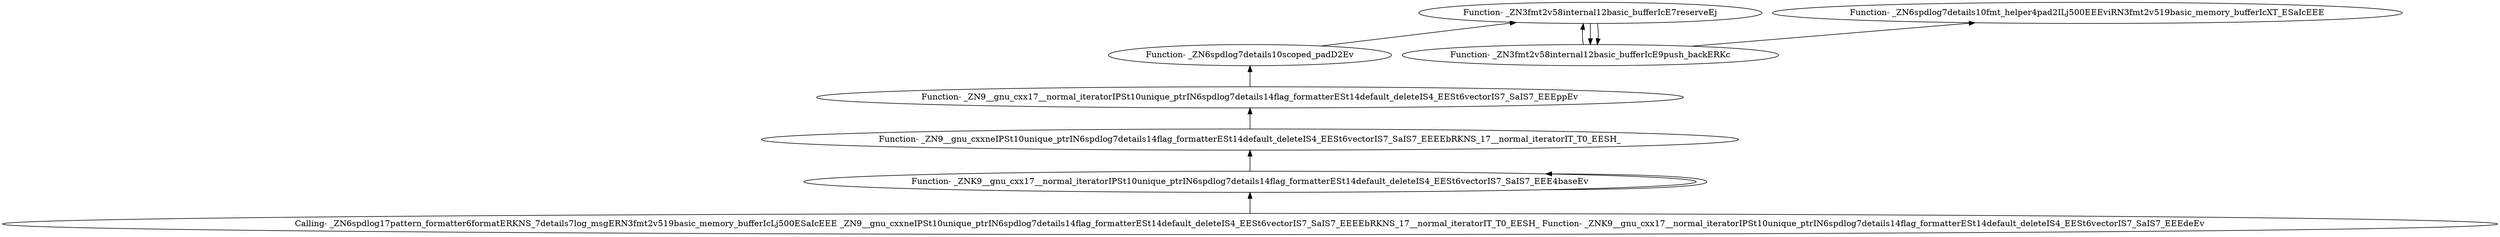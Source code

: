 digraph {
	"Calling- _ZN6spdlog17pattern_formatter6formatERKNS_7details7log_msgERN3fmt2v519basic_memory_bufferIcLj500ESaIcEEE _ZN9__gnu_cxxneIPSt10unique_ptrIN6spdlog7details14flag_formatterESt14default_deleteIS4_EESt6vectorIS7_SaIS7_EEEEbRKNS_17__normal_iteratorIT_T0_EESH_ Function- _ZNK9__gnu_cxx17__normal_iteratorIPSt10unique_ptrIN6spdlog7details14flag_formatterESt14default_deleteIS4_EESt6vectorIS7_SaIS7_EEEdeEv"
	"Function- _ZNK9__gnu_cxx17__normal_iteratorIPSt10unique_ptrIN6spdlog7details14flag_formatterESt14default_deleteIS4_EESt6vectorIS7_SaIS7_EEE4baseEv"
	"Function- _ZNK9__gnu_cxx17__normal_iteratorIPSt10unique_ptrIN6spdlog7details14flag_formatterESt14default_deleteIS4_EESt6vectorIS7_SaIS7_EEE4baseEv" -> "Calling- _ZN6spdlog17pattern_formatter6formatERKNS_7details7log_msgERN3fmt2v519basic_memory_bufferIcLj500ESaIcEEE _ZN9__gnu_cxxneIPSt10unique_ptrIN6spdlog7details14flag_formatterESt14default_deleteIS4_EESt6vectorIS7_SaIS7_EEEEbRKNS_17__normal_iteratorIT_T0_EESH_ Function- _ZNK9__gnu_cxx17__normal_iteratorIPSt10unique_ptrIN6spdlog7details14flag_formatterESt14default_deleteIS4_EESt6vectorIS7_SaIS7_EEEdeEv" [dir=back]
	"Function- _ZNK9__gnu_cxx17__normal_iteratorIPSt10unique_ptrIN6spdlog7details14flag_formatterESt14default_deleteIS4_EESt6vectorIS7_SaIS7_EEE4baseEv"
	"Function- _ZNK9__gnu_cxx17__normal_iteratorIPSt10unique_ptrIN6spdlog7details14flag_formatterESt14default_deleteIS4_EESt6vectorIS7_SaIS7_EEE4baseEv" -> "Function- _ZNK9__gnu_cxx17__normal_iteratorIPSt10unique_ptrIN6spdlog7details14flag_formatterESt14default_deleteIS4_EESt6vectorIS7_SaIS7_EEE4baseEv" [dir=back]
	"Function- _ZN9__gnu_cxxneIPSt10unique_ptrIN6spdlog7details14flag_formatterESt14default_deleteIS4_EESt6vectorIS7_SaIS7_EEEEbRKNS_17__normal_iteratorIT_T0_EESH_"
	"Function- _ZN9__gnu_cxxneIPSt10unique_ptrIN6spdlog7details14flag_formatterESt14default_deleteIS4_EESt6vectorIS7_SaIS7_EEEEbRKNS_17__normal_iteratorIT_T0_EESH_" -> "Function- _ZNK9__gnu_cxx17__normal_iteratorIPSt10unique_ptrIN6spdlog7details14flag_formatterESt14default_deleteIS4_EESt6vectorIS7_SaIS7_EEE4baseEv" [dir=back]
	"Function- _ZN9__gnu_cxx17__normal_iteratorIPSt10unique_ptrIN6spdlog7details14flag_formatterESt14default_deleteIS4_EESt6vectorIS7_SaIS7_EEEppEv"
	"Function- _ZN9__gnu_cxx17__normal_iteratorIPSt10unique_ptrIN6spdlog7details14flag_formatterESt14default_deleteIS4_EESt6vectorIS7_SaIS7_EEEppEv" -> "Function- _ZN9__gnu_cxxneIPSt10unique_ptrIN6spdlog7details14flag_formatterESt14default_deleteIS4_EESt6vectorIS7_SaIS7_EEEEbRKNS_17__normal_iteratorIT_T0_EESH_" [dir=back]
	"Function- _ZN6spdlog7details10scoped_padD2Ev"
	"Function- _ZN6spdlog7details10scoped_padD2Ev" -> "Function- _ZN9__gnu_cxx17__normal_iteratorIPSt10unique_ptrIN6spdlog7details14flag_formatterESt14default_deleteIS4_EESt6vectorIS7_SaIS7_EEEppEv" [dir=back]
	"Function- _ZN3fmt2v58internal12basic_bufferIcE7reserveEj"
	"Function- _ZN3fmt2v58internal12basic_bufferIcE7reserveEj" -> "Function- _ZN6spdlog7details10scoped_padD2Ev" [dir=back]
	"Function- _ZN3fmt2v58internal12basic_bufferIcE9push_backERKc"
	"Function- _ZN3fmt2v58internal12basic_bufferIcE9push_backERKc" -> "Function- _ZN3fmt2v58internal12basic_bufferIcE7reserveEj" [dir=back]
	"Function- _ZN3fmt2v58internal12basic_bufferIcE7reserveEj"
	"Function- _ZN3fmt2v58internal12basic_bufferIcE7reserveEj" -> "Function- _ZN3fmt2v58internal12basic_bufferIcE9push_backERKc" [dir=back]
	"Function- _ZN3fmt2v58internal12basic_bufferIcE9push_backERKc"
	"Function- _ZN3fmt2v58internal12basic_bufferIcE9push_backERKc" -> "Function- _ZN3fmt2v58internal12basic_bufferIcE7reserveEj" [dir=back]
	"Function- _ZN6spdlog7details10fmt_helper4pad2ILj500EEEviRN3fmt2v519basic_memory_bufferIcXT_ESaIcEEE"
	"Function- _ZN6spdlog7details10fmt_helper4pad2ILj500EEEviRN3fmt2v519basic_memory_bufferIcXT_ESaIcEEE" -> "Function- _ZN3fmt2v58internal12basic_bufferIcE9push_backERKc" [dir=back]
}
